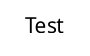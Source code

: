 digraph {
	fontsize = 10;
	compound = true;
	rankdir = "TB";
	label="Test"
	fontname="Courier-monospace"
	node [fontname="Courier-monospace" fontsize = 10]
	edge [fontname="Courier-monospace" fontsize = 10]

}
